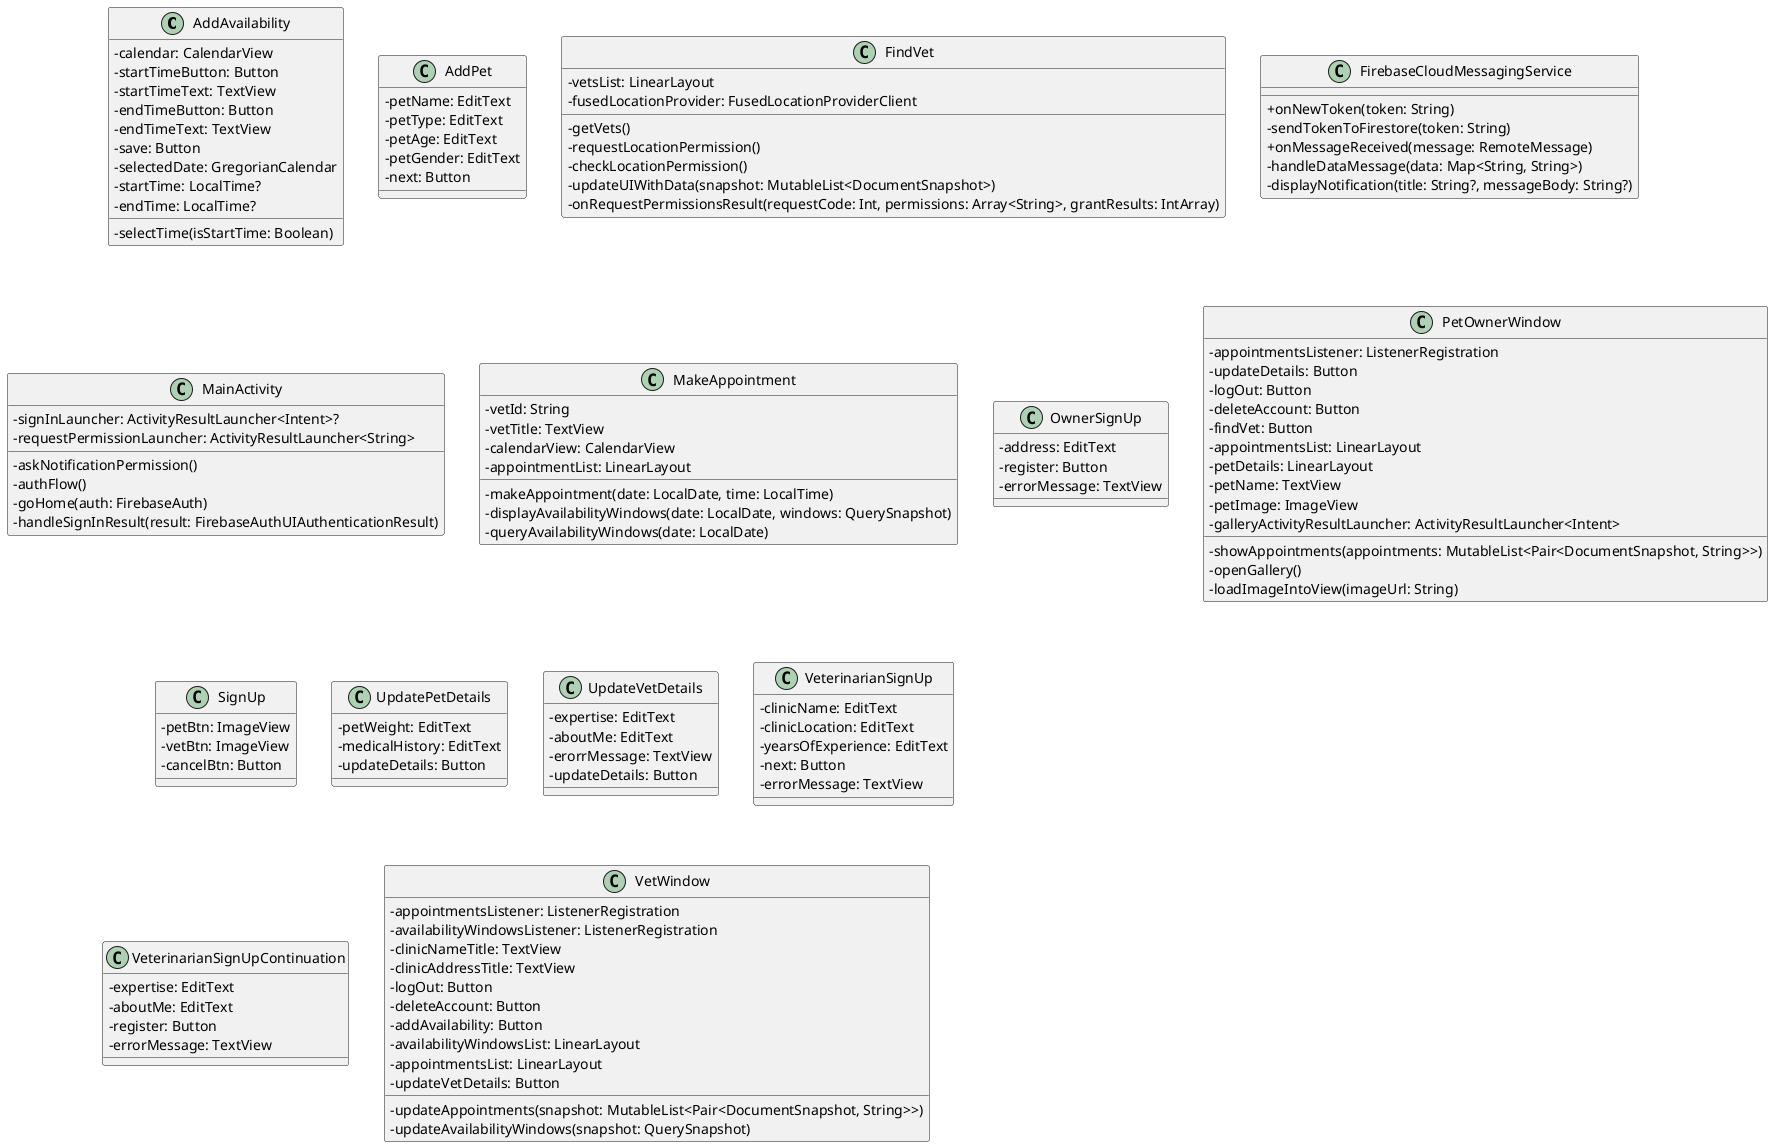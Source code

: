 @startuml
skinparam classAttributeIconSize 0

class AddAvailability {
    - calendar: CalendarView
    - startTimeButton: Button
    - startTimeText: TextView
    - endTimeButton: Button
    - endTimeText: TextView
    - save: Button
    - selectedDate: GregorianCalendar
    - startTime: LocalTime?
    - endTime: LocalTime?
    - selectTime(isStartTime: Boolean)
}

class AddPet {
    - petName: EditText
    - petType: EditText
    - petAge: EditText
    - petGender: EditText
    - next: Button
}

class FindVet {
    - vetsList: LinearLayout
    - fusedLocationProvider: FusedLocationProviderClient
    - getVets()
    - requestLocationPermission()
    - checkLocationPermission()
    - updateUIWithData(snapshot: MutableList<DocumentSnapshot>)
    - onRequestPermissionsResult(requestCode: Int, permissions: Array<String>, grantResults: IntArray)
}

class FirebaseCloudMessagingService {
    + onNewToken(token: String)
    - sendTokenToFirestore(token: String)
    + onMessageReceived(message: RemoteMessage)
    - handleDataMessage(data: Map<String, String>)
    - displayNotification(title: String?, messageBody: String?)
}

class MainActivity {
    - signInLauncher: ActivityResultLauncher<Intent>?
    - requestPermissionLauncher: ActivityResultLauncher<String>
    - askNotificationPermission()
    - authFlow()
    - goHome(auth: FirebaseAuth)
    - handleSignInResult(result: FirebaseAuthUIAuthenticationResult)
}

class MakeAppointment {
    - vetId: String
    - vetTitle: TextView
    - calendarView: CalendarView
    - appointmentList: LinearLayout
    - makeAppointment(date: LocalDate, time: LocalTime)
    - displayAvailabilityWindows(date: LocalDate, windows: QuerySnapshot)
    - queryAvailabilityWindows(date: LocalDate)
}

class OwnerSignUp {
    - address: EditText
    - register: Button
    - errorMessage: TextView
}

class PetOwnerWindow {
    - appointmentsListener: ListenerRegistration
    - updateDetails: Button
    - logOut: Button
    - deleteAccount: Button
    - findVet: Button
    - appointmentsList: LinearLayout
    - petDetails: LinearLayout
    - petName: TextView
    - petImage: ImageView
    - showAppointments(appointments: MutableList<Pair<DocumentSnapshot, String>>)
    - openGallery()
    - galleryActivityResultLauncher: ActivityResultLauncher<Intent>
    - loadImageIntoView(imageUrl: String)
}

class SignUp {
    - petBtn: ImageView
    - vetBtn: ImageView
    - cancelBtn: Button
}

class UpdatePetDetails {
    - petWeight: EditText
    - medicalHistory: EditText
    - updateDetails: Button
}

class UpdateVetDetails {
    - expertise: EditText
    - aboutMe: EditText
    - erorrMessage: TextView
    - updateDetails: Button
}

class VeterinarianSignUp {
    - clinicName: EditText
    - clinicLocation: EditText
    - yearsOfExperience: EditText
    - next: Button
    - errorMessage: TextView
}

class VeterinarianSignUpContinuation {
    - expertise: EditText
    - aboutMe: EditText
    - register: Button
    - errorMessage: TextView
}

class VetWindow {
    - appointmentsListener: ListenerRegistration
    - availabilityWindowsListener: ListenerRegistration
    - clinicNameTitle: TextView
    - clinicAddressTitle: TextView
    - logOut: Button
    - deleteAccount: Button
    - addAvailability: Button
    - availabilityWindowsList: LinearLayout
    - appointmentsList: LinearLayout
    - updateVetDetails: Button
    - updateAppointments(snapshot: MutableList<Pair<DocumentSnapshot, String>>)
    - updateAvailabilityWindows(snapshot: QuerySnapshot)
}

@enduml